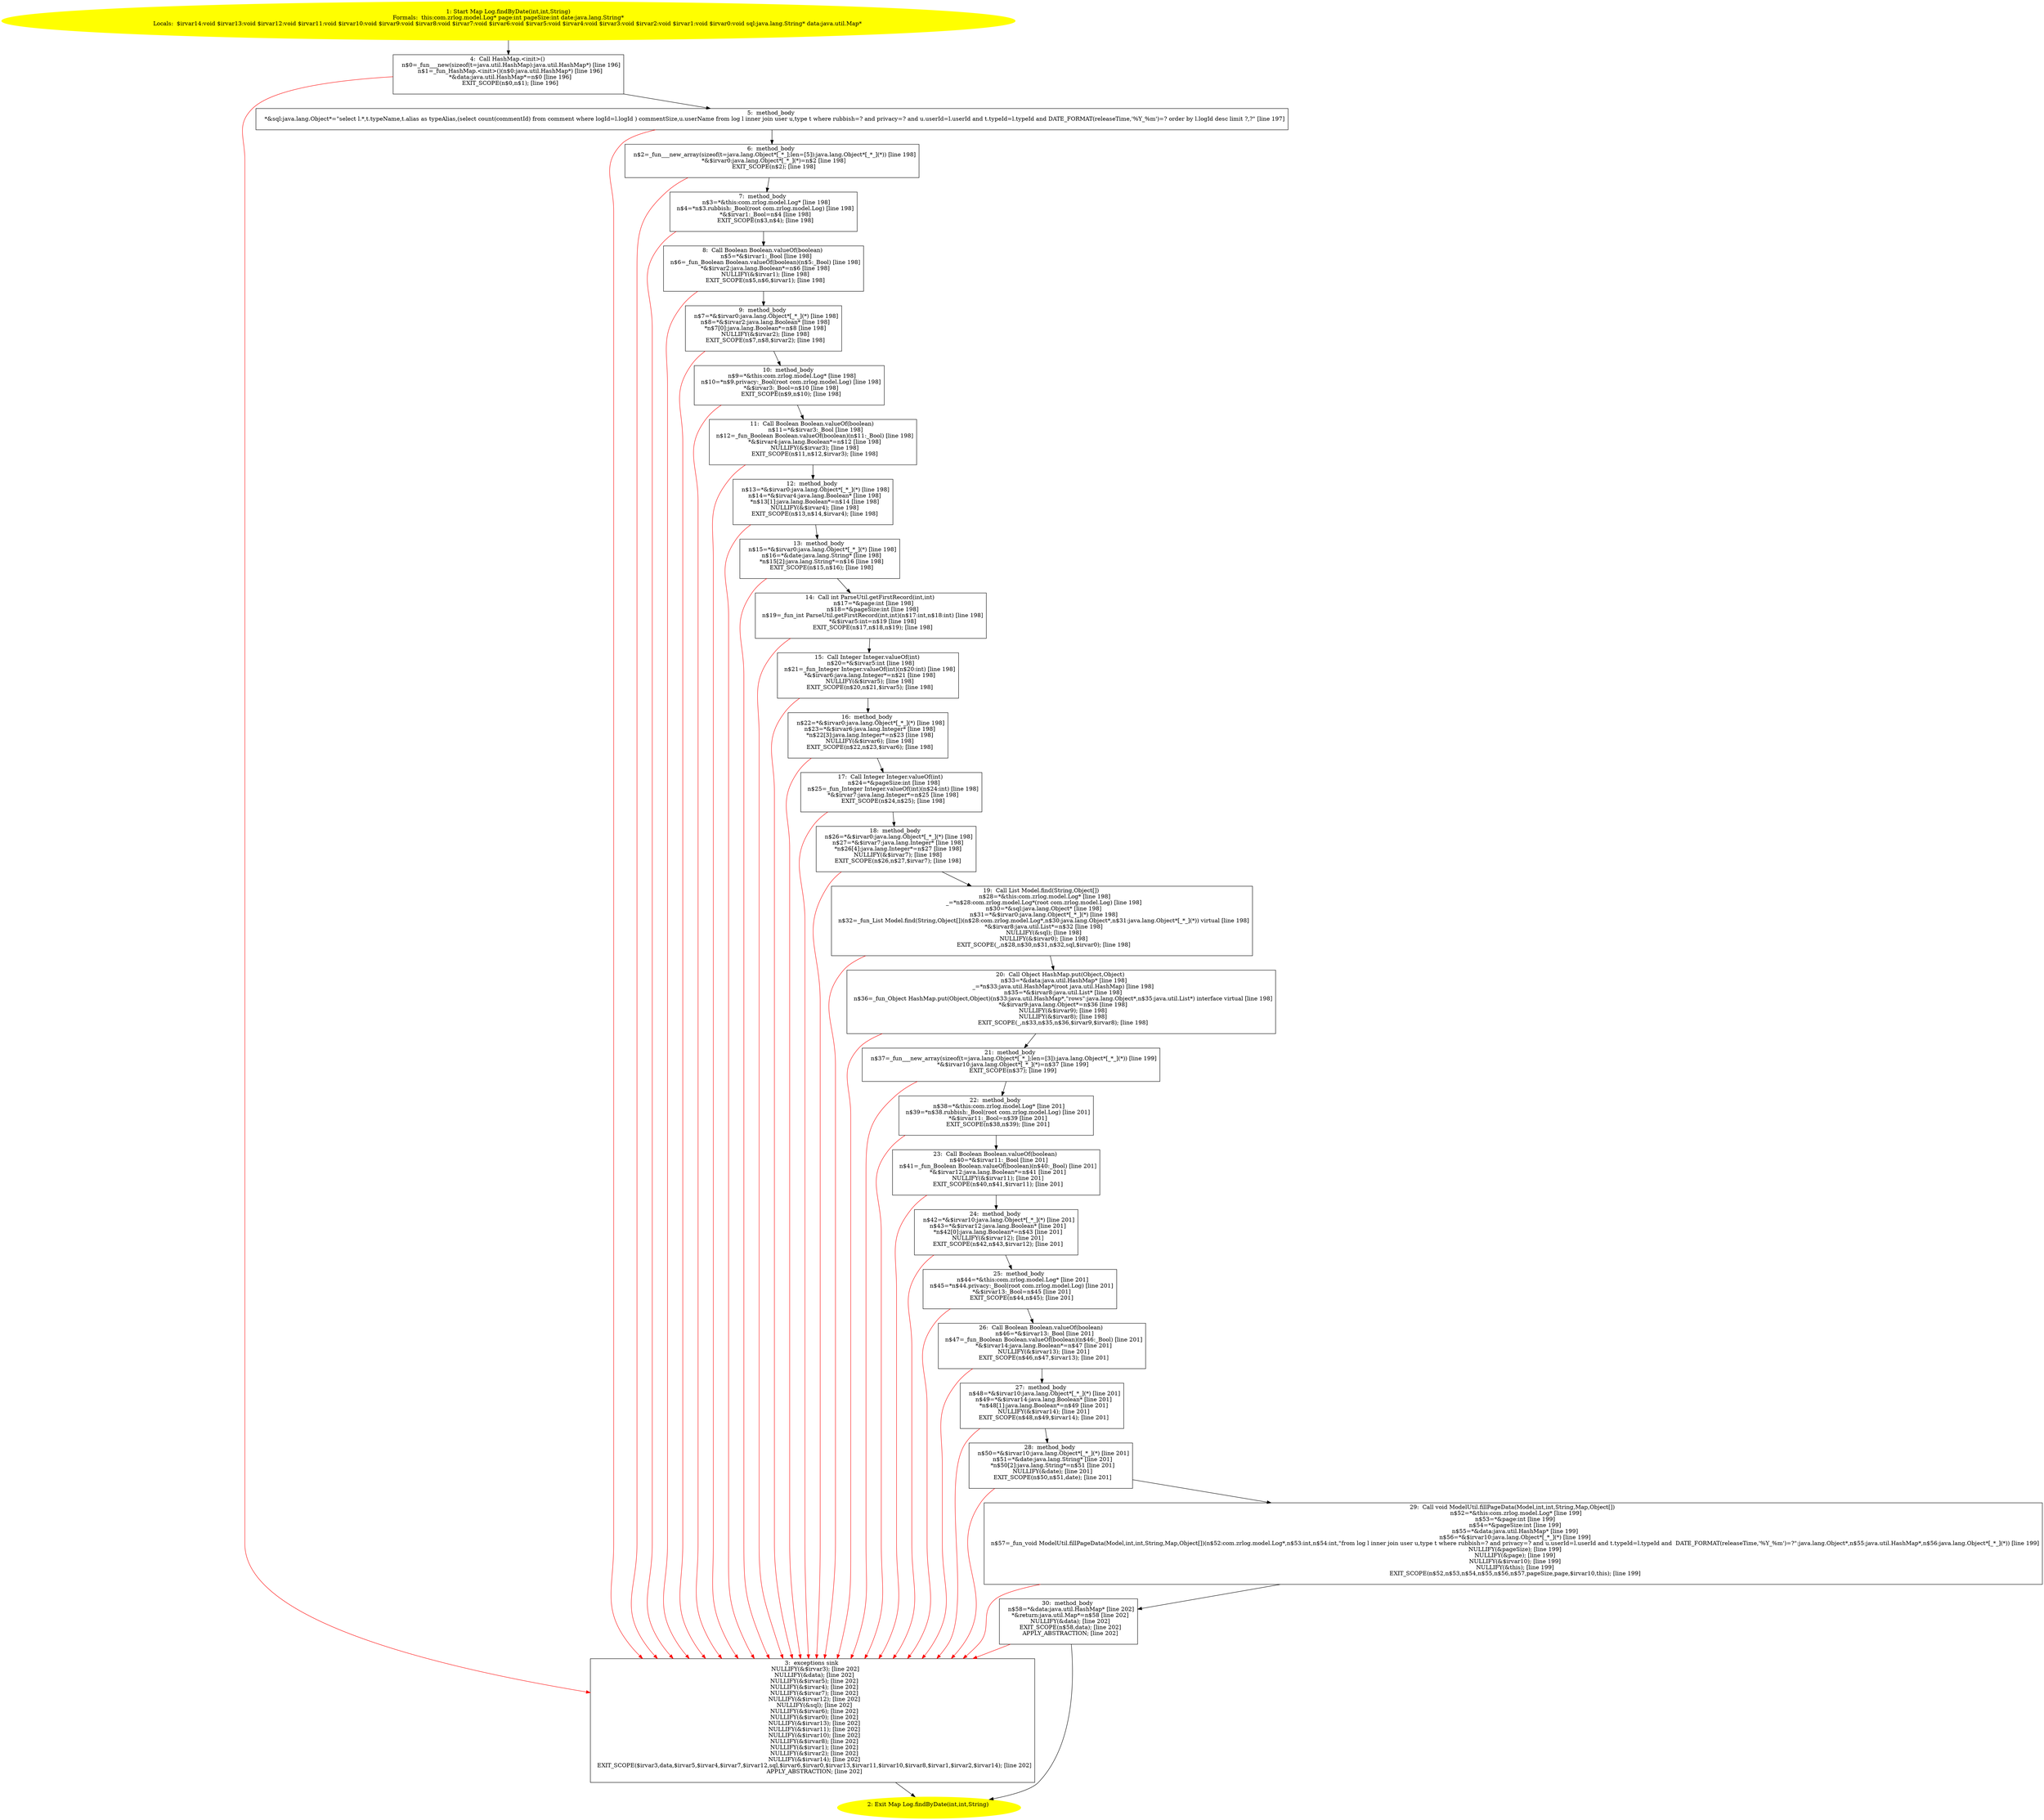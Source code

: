 /* @generated */
digraph cfg {
"com.zrlog.model.Log.findByDate(int,int,java.lang.String):java.util.Map.8a9b75b57d049afe8a585230ed005187_1" [label="1: Start Map Log.findByDate(int,int,String)\nFormals:  this:com.zrlog.model.Log* page:int pageSize:int date:java.lang.String*\nLocals:  $irvar14:void $irvar13:void $irvar12:void $irvar11:void $irvar10:void $irvar9:void $irvar8:void $irvar7:void $irvar6:void $irvar5:void $irvar4:void $irvar3:void $irvar2:void $irvar1:void $irvar0:void sql:java.lang.String* data:java.util.Map* \n  " color=yellow style=filled]
	

	 "com.zrlog.model.Log.findByDate(int,int,java.lang.String):java.util.Map.8a9b75b57d049afe8a585230ed005187_1" -> "com.zrlog.model.Log.findByDate(int,int,java.lang.String):java.util.Map.8a9b75b57d049afe8a585230ed005187_4" ;
"com.zrlog.model.Log.findByDate(int,int,java.lang.String):java.util.Map.8a9b75b57d049afe8a585230ed005187_2" [label="2: Exit Map Log.findByDate(int,int,String) \n  " color=yellow style=filled]
	

"com.zrlog.model.Log.findByDate(int,int,java.lang.String):java.util.Map.8a9b75b57d049afe8a585230ed005187_3" [label="3:  exceptions sink \n   NULLIFY(&$irvar3); [line 202]\n  NULLIFY(&data); [line 202]\n  NULLIFY(&$irvar5); [line 202]\n  NULLIFY(&$irvar4); [line 202]\n  NULLIFY(&$irvar7); [line 202]\n  NULLIFY(&$irvar12); [line 202]\n  NULLIFY(&sql); [line 202]\n  NULLIFY(&$irvar6); [line 202]\n  NULLIFY(&$irvar0); [line 202]\n  NULLIFY(&$irvar13); [line 202]\n  NULLIFY(&$irvar11); [line 202]\n  NULLIFY(&$irvar10); [line 202]\n  NULLIFY(&$irvar8); [line 202]\n  NULLIFY(&$irvar1); [line 202]\n  NULLIFY(&$irvar2); [line 202]\n  NULLIFY(&$irvar14); [line 202]\n  EXIT_SCOPE($irvar3,data,$irvar5,$irvar4,$irvar7,$irvar12,sql,$irvar6,$irvar0,$irvar13,$irvar11,$irvar10,$irvar8,$irvar1,$irvar2,$irvar14); [line 202]\n  APPLY_ABSTRACTION; [line 202]\n " shape="box"]
	

	 "com.zrlog.model.Log.findByDate(int,int,java.lang.String):java.util.Map.8a9b75b57d049afe8a585230ed005187_3" -> "com.zrlog.model.Log.findByDate(int,int,java.lang.String):java.util.Map.8a9b75b57d049afe8a585230ed005187_2" ;
"com.zrlog.model.Log.findByDate(int,int,java.lang.String):java.util.Map.8a9b75b57d049afe8a585230ed005187_4" [label="4:  Call HashMap.<init>() \n   n$0=_fun___new(sizeof(t=java.util.HashMap):java.util.HashMap*) [line 196]\n  n$1=_fun_HashMap.<init>()(n$0:java.util.HashMap*) [line 196]\n  *&data:java.util.HashMap*=n$0 [line 196]\n  EXIT_SCOPE(n$0,n$1); [line 196]\n " shape="box"]
	

	 "com.zrlog.model.Log.findByDate(int,int,java.lang.String):java.util.Map.8a9b75b57d049afe8a585230ed005187_4" -> "com.zrlog.model.Log.findByDate(int,int,java.lang.String):java.util.Map.8a9b75b57d049afe8a585230ed005187_5" ;
	 "com.zrlog.model.Log.findByDate(int,int,java.lang.String):java.util.Map.8a9b75b57d049afe8a585230ed005187_4" -> "com.zrlog.model.Log.findByDate(int,int,java.lang.String):java.util.Map.8a9b75b57d049afe8a585230ed005187_3" [color="red" ];
"com.zrlog.model.Log.findByDate(int,int,java.lang.String):java.util.Map.8a9b75b57d049afe8a585230ed005187_5" [label="5:  method_body \n   *&sql:java.lang.Object*=\"select l.*,t.typeName,t.alias as typeAlias,(select count(commentId) from comment where logId=l.logId ) commentSize,u.userName from log l inner join user u,type t where rubbish=? and privacy=? and u.userId=l.userId and t.typeId=l.typeId and DATE_FORMAT(releaseTime,'%Y_%m')=? order by l.logId desc limit ?,?\" [line 197]\n " shape="box"]
	

	 "com.zrlog.model.Log.findByDate(int,int,java.lang.String):java.util.Map.8a9b75b57d049afe8a585230ed005187_5" -> "com.zrlog.model.Log.findByDate(int,int,java.lang.String):java.util.Map.8a9b75b57d049afe8a585230ed005187_6" ;
	 "com.zrlog.model.Log.findByDate(int,int,java.lang.String):java.util.Map.8a9b75b57d049afe8a585230ed005187_5" -> "com.zrlog.model.Log.findByDate(int,int,java.lang.String):java.util.Map.8a9b75b57d049afe8a585230ed005187_3" [color="red" ];
"com.zrlog.model.Log.findByDate(int,int,java.lang.String):java.util.Map.8a9b75b57d049afe8a585230ed005187_6" [label="6:  method_body \n   n$2=_fun___new_array(sizeof(t=java.lang.Object*[_*_];len=[5]):java.lang.Object*[_*_](*)) [line 198]\n  *&$irvar0:java.lang.Object*[_*_](*)=n$2 [line 198]\n  EXIT_SCOPE(n$2); [line 198]\n " shape="box"]
	

	 "com.zrlog.model.Log.findByDate(int,int,java.lang.String):java.util.Map.8a9b75b57d049afe8a585230ed005187_6" -> "com.zrlog.model.Log.findByDate(int,int,java.lang.String):java.util.Map.8a9b75b57d049afe8a585230ed005187_7" ;
	 "com.zrlog.model.Log.findByDate(int,int,java.lang.String):java.util.Map.8a9b75b57d049afe8a585230ed005187_6" -> "com.zrlog.model.Log.findByDate(int,int,java.lang.String):java.util.Map.8a9b75b57d049afe8a585230ed005187_3" [color="red" ];
"com.zrlog.model.Log.findByDate(int,int,java.lang.String):java.util.Map.8a9b75b57d049afe8a585230ed005187_7" [label="7:  method_body \n   n$3=*&this:com.zrlog.model.Log* [line 198]\n  n$4=*n$3.rubbish:_Bool(root com.zrlog.model.Log) [line 198]\n  *&$irvar1:_Bool=n$4 [line 198]\n  EXIT_SCOPE(n$3,n$4); [line 198]\n " shape="box"]
	

	 "com.zrlog.model.Log.findByDate(int,int,java.lang.String):java.util.Map.8a9b75b57d049afe8a585230ed005187_7" -> "com.zrlog.model.Log.findByDate(int,int,java.lang.String):java.util.Map.8a9b75b57d049afe8a585230ed005187_8" ;
	 "com.zrlog.model.Log.findByDate(int,int,java.lang.String):java.util.Map.8a9b75b57d049afe8a585230ed005187_7" -> "com.zrlog.model.Log.findByDate(int,int,java.lang.String):java.util.Map.8a9b75b57d049afe8a585230ed005187_3" [color="red" ];
"com.zrlog.model.Log.findByDate(int,int,java.lang.String):java.util.Map.8a9b75b57d049afe8a585230ed005187_8" [label="8:  Call Boolean Boolean.valueOf(boolean) \n   n$5=*&$irvar1:_Bool [line 198]\n  n$6=_fun_Boolean Boolean.valueOf(boolean)(n$5:_Bool) [line 198]\n  *&$irvar2:java.lang.Boolean*=n$6 [line 198]\n  NULLIFY(&$irvar1); [line 198]\n  EXIT_SCOPE(n$5,n$6,$irvar1); [line 198]\n " shape="box"]
	

	 "com.zrlog.model.Log.findByDate(int,int,java.lang.String):java.util.Map.8a9b75b57d049afe8a585230ed005187_8" -> "com.zrlog.model.Log.findByDate(int,int,java.lang.String):java.util.Map.8a9b75b57d049afe8a585230ed005187_9" ;
	 "com.zrlog.model.Log.findByDate(int,int,java.lang.String):java.util.Map.8a9b75b57d049afe8a585230ed005187_8" -> "com.zrlog.model.Log.findByDate(int,int,java.lang.String):java.util.Map.8a9b75b57d049afe8a585230ed005187_3" [color="red" ];
"com.zrlog.model.Log.findByDate(int,int,java.lang.String):java.util.Map.8a9b75b57d049afe8a585230ed005187_9" [label="9:  method_body \n   n$7=*&$irvar0:java.lang.Object*[_*_](*) [line 198]\n  n$8=*&$irvar2:java.lang.Boolean* [line 198]\n  *n$7[0]:java.lang.Boolean*=n$8 [line 198]\n  NULLIFY(&$irvar2); [line 198]\n  EXIT_SCOPE(n$7,n$8,$irvar2); [line 198]\n " shape="box"]
	

	 "com.zrlog.model.Log.findByDate(int,int,java.lang.String):java.util.Map.8a9b75b57d049afe8a585230ed005187_9" -> "com.zrlog.model.Log.findByDate(int,int,java.lang.String):java.util.Map.8a9b75b57d049afe8a585230ed005187_10" ;
	 "com.zrlog.model.Log.findByDate(int,int,java.lang.String):java.util.Map.8a9b75b57d049afe8a585230ed005187_9" -> "com.zrlog.model.Log.findByDate(int,int,java.lang.String):java.util.Map.8a9b75b57d049afe8a585230ed005187_3" [color="red" ];
"com.zrlog.model.Log.findByDate(int,int,java.lang.String):java.util.Map.8a9b75b57d049afe8a585230ed005187_10" [label="10:  method_body \n   n$9=*&this:com.zrlog.model.Log* [line 198]\n  n$10=*n$9.privacy:_Bool(root com.zrlog.model.Log) [line 198]\n  *&$irvar3:_Bool=n$10 [line 198]\n  EXIT_SCOPE(n$9,n$10); [line 198]\n " shape="box"]
	

	 "com.zrlog.model.Log.findByDate(int,int,java.lang.String):java.util.Map.8a9b75b57d049afe8a585230ed005187_10" -> "com.zrlog.model.Log.findByDate(int,int,java.lang.String):java.util.Map.8a9b75b57d049afe8a585230ed005187_11" ;
	 "com.zrlog.model.Log.findByDate(int,int,java.lang.String):java.util.Map.8a9b75b57d049afe8a585230ed005187_10" -> "com.zrlog.model.Log.findByDate(int,int,java.lang.String):java.util.Map.8a9b75b57d049afe8a585230ed005187_3" [color="red" ];
"com.zrlog.model.Log.findByDate(int,int,java.lang.String):java.util.Map.8a9b75b57d049afe8a585230ed005187_11" [label="11:  Call Boolean Boolean.valueOf(boolean) \n   n$11=*&$irvar3:_Bool [line 198]\n  n$12=_fun_Boolean Boolean.valueOf(boolean)(n$11:_Bool) [line 198]\n  *&$irvar4:java.lang.Boolean*=n$12 [line 198]\n  NULLIFY(&$irvar3); [line 198]\n  EXIT_SCOPE(n$11,n$12,$irvar3); [line 198]\n " shape="box"]
	

	 "com.zrlog.model.Log.findByDate(int,int,java.lang.String):java.util.Map.8a9b75b57d049afe8a585230ed005187_11" -> "com.zrlog.model.Log.findByDate(int,int,java.lang.String):java.util.Map.8a9b75b57d049afe8a585230ed005187_12" ;
	 "com.zrlog.model.Log.findByDate(int,int,java.lang.String):java.util.Map.8a9b75b57d049afe8a585230ed005187_11" -> "com.zrlog.model.Log.findByDate(int,int,java.lang.String):java.util.Map.8a9b75b57d049afe8a585230ed005187_3" [color="red" ];
"com.zrlog.model.Log.findByDate(int,int,java.lang.String):java.util.Map.8a9b75b57d049afe8a585230ed005187_12" [label="12:  method_body \n   n$13=*&$irvar0:java.lang.Object*[_*_](*) [line 198]\n  n$14=*&$irvar4:java.lang.Boolean* [line 198]\n  *n$13[1]:java.lang.Boolean*=n$14 [line 198]\n  NULLIFY(&$irvar4); [line 198]\n  EXIT_SCOPE(n$13,n$14,$irvar4); [line 198]\n " shape="box"]
	

	 "com.zrlog.model.Log.findByDate(int,int,java.lang.String):java.util.Map.8a9b75b57d049afe8a585230ed005187_12" -> "com.zrlog.model.Log.findByDate(int,int,java.lang.String):java.util.Map.8a9b75b57d049afe8a585230ed005187_13" ;
	 "com.zrlog.model.Log.findByDate(int,int,java.lang.String):java.util.Map.8a9b75b57d049afe8a585230ed005187_12" -> "com.zrlog.model.Log.findByDate(int,int,java.lang.String):java.util.Map.8a9b75b57d049afe8a585230ed005187_3" [color="red" ];
"com.zrlog.model.Log.findByDate(int,int,java.lang.String):java.util.Map.8a9b75b57d049afe8a585230ed005187_13" [label="13:  method_body \n   n$15=*&$irvar0:java.lang.Object*[_*_](*) [line 198]\n  n$16=*&date:java.lang.String* [line 198]\n  *n$15[2]:java.lang.String*=n$16 [line 198]\n  EXIT_SCOPE(n$15,n$16); [line 198]\n " shape="box"]
	

	 "com.zrlog.model.Log.findByDate(int,int,java.lang.String):java.util.Map.8a9b75b57d049afe8a585230ed005187_13" -> "com.zrlog.model.Log.findByDate(int,int,java.lang.String):java.util.Map.8a9b75b57d049afe8a585230ed005187_14" ;
	 "com.zrlog.model.Log.findByDate(int,int,java.lang.String):java.util.Map.8a9b75b57d049afe8a585230ed005187_13" -> "com.zrlog.model.Log.findByDate(int,int,java.lang.String):java.util.Map.8a9b75b57d049afe8a585230ed005187_3" [color="red" ];
"com.zrlog.model.Log.findByDate(int,int,java.lang.String):java.util.Map.8a9b75b57d049afe8a585230ed005187_14" [label="14:  Call int ParseUtil.getFirstRecord(int,int) \n   n$17=*&page:int [line 198]\n  n$18=*&pageSize:int [line 198]\n  n$19=_fun_int ParseUtil.getFirstRecord(int,int)(n$17:int,n$18:int) [line 198]\n  *&$irvar5:int=n$19 [line 198]\n  EXIT_SCOPE(n$17,n$18,n$19); [line 198]\n " shape="box"]
	

	 "com.zrlog.model.Log.findByDate(int,int,java.lang.String):java.util.Map.8a9b75b57d049afe8a585230ed005187_14" -> "com.zrlog.model.Log.findByDate(int,int,java.lang.String):java.util.Map.8a9b75b57d049afe8a585230ed005187_15" ;
	 "com.zrlog.model.Log.findByDate(int,int,java.lang.String):java.util.Map.8a9b75b57d049afe8a585230ed005187_14" -> "com.zrlog.model.Log.findByDate(int,int,java.lang.String):java.util.Map.8a9b75b57d049afe8a585230ed005187_3" [color="red" ];
"com.zrlog.model.Log.findByDate(int,int,java.lang.String):java.util.Map.8a9b75b57d049afe8a585230ed005187_15" [label="15:  Call Integer Integer.valueOf(int) \n   n$20=*&$irvar5:int [line 198]\n  n$21=_fun_Integer Integer.valueOf(int)(n$20:int) [line 198]\n  *&$irvar6:java.lang.Integer*=n$21 [line 198]\n  NULLIFY(&$irvar5); [line 198]\n  EXIT_SCOPE(n$20,n$21,$irvar5); [line 198]\n " shape="box"]
	

	 "com.zrlog.model.Log.findByDate(int,int,java.lang.String):java.util.Map.8a9b75b57d049afe8a585230ed005187_15" -> "com.zrlog.model.Log.findByDate(int,int,java.lang.String):java.util.Map.8a9b75b57d049afe8a585230ed005187_16" ;
	 "com.zrlog.model.Log.findByDate(int,int,java.lang.String):java.util.Map.8a9b75b57d049afe8a585230ed005187_15" -> "com.zrlog.model.Log.findByDate(int,int,java.lang.String):java.util.Map.8a9b75b57d049afe8a585230ed005187_3" [color="red" ];
"com.zrlog.model.Log.findByDate(int,int,java.lang.String):java.util.Map.8a9b75b57d049afe8a585230ed005187_16" [label="16:  method_body \n   n$22=*&$irvar0:java.lang.Object*[_*_](*) [line 198]\n  n$23=*&$irvar6:java.lang.Integer* [line 198]\n  *n$22[3]:java.lang.Integer*=n$23 [line 198]\n  NULLIFY(&$irvar6); [line 198]\n  EXIT_SCOPE(n$22,n$23,$irvar6); [line 198]\n " shape="box"]
	

	 "com.zrlog.model.Log.findByDate(int,int,java.lang.String):java.util.Map.8a9b75b57d049afe8a585230ed005187_16" -> "com.zrlog.model.Log.findByDate(int,int,java.lang.String):java.util.Map.8a9b75b57d049afe8a585230ed005187_17" ;
	 "com.zrlog.model.Log.findByDate(int,int,java.lang.String):java.util.Map.8a9b75b57d049afe8a585230ed005187_16" -> "com.zrlog.model.Log.findByDate(int,int,java.lang.String):java.util.Map.8a9b75b57d049afe8a585230ed005187_3" [color="red" ];
"com.zrlog.model.Log.findByDate(int,int,java.lang.String):java.util.Map.8a9b75b57d049afe8a585230ed005187_17" [label="17:  Call Integer Integer.valueOf(int) \n   n$24=*&pageSize:int [line 198]\n  n$25=_fun_Integer Integer.valueOf(int)(n$24:int) [line 198]\n  *&$irvar7:java.lang.Integer*=n$25 [line 198]\n  EXIT_SCOPE(n$24,n$25); [line 198]\n " shape="box"]
	

	 "com.zrlog.model.Log.findByDate(int,int,java.lang.String):java.util.Map.8a9b75b57d049afe8a585230ed005187_17" -> "com.zrlog.model.Log.findByDate(int,int,java.lang.String):java.util.Map.8a9b75b57d049afe8a585230ed005187_18" ;
	 "com.zrlog.model.Log.findByDate(int,int,java.lang.String):java.util.Map.8a9b75b57d049afe8a585230ed005187_17" -> "com.zrlog.model.Log.findByDate(int,int,java.lang.String):java.util.Map.8a9b75b57d049afe8a585230ed005187_3" [color="red" ];
"com.zrlog.model.Log.findByDate(int,int,java.lang.String):java.util.Map.8a9b75b57d049afe8a585230ed005187_18" [label="18:  method_body \n   n$26=*&$irvar0:java.lang.Object*[_*_](*) [line 198]\n  n$27=*&$irvar7:java.lang.Integer* [line 198]\n  *n$26[4]:java.lang.Integer*=n$27 [line 198]\n  NULLIFY(&$irvar7); [line 198]\n  EXIT_SCOPE(n$26,n$27,$irvar7); [line 198]\n " shape="box"]
	

	 "com.zrlog.model.Log.findByDate(int,int,java.lang.String):java.util.Map.8a9b75b57d049afe8a585230ed005187_18" -> "com.zrlog.model.Log.findByDate(int,int,java.lang.String):java.util.Map.8a9b75b57d049afe8a585230ed005187_19" ;
	 "com.zrlog.model.Log.findByDate(int,int,java.lang.String):java.util.Map.8a9b75b57d049afe8a585230ed005187_18" -> "com.zrlog.model.Log.findByDate(int,int,java.lang.String):java.util.Map.8a9b75b57d049afe8a585230ed005187_3" [color="red" ];
"com.zrlog.model.Log.findByDate(int,int,java.lang.String):java.util.Map.8a9b75b57d049afe8a585230ed005187_19" [label="19:  Call List Model.find(String,Object[]) \n   n$28=*&this:com.zrlog.model.Log* [line 198]\n  _=*n$28:com.zrlog.model.Log*(root com.zrlog.model.Log) [line 198]\n  n$30=*&sql:java.lang.Object* [line 198]\n  n$31=*&$irvar0:java.lang.Object*[_*_](*) [line 198]\n  n$32=_fun_List Model.find(String,Object[])(n$28:com.zrlog.model.Log*,n$30:java.lang.Object*,n$31:java.lang.Object*[_*_](*)) virtual [line 198]\n  *&$irvar8:java.util.List*=n$32 [line 198]\n  NULLIFY(&sql); [line 198]\n  NULLIFY(&$irvar0); [line 198]\n  EXIT_SCOPE(_,n$28,n$30,n$31,n$32,sql,$irvar0); [line 198]\n " shape="box"]
	

	 "com.zrlog.model.Log.findByDate(int,int,java.lang.String):java.util.Map.8a9b75b57d049afe8a585230ed005187_19" -> "com.zrlog.model.Log.findByDate(int,int,java.lang.String):java.util.Map.8a9b75b57d049afe8a585230ed005187_20" ;
	 "com.zrlog.model.Log.findByDate(int,int,java.lang.String):java.util.Map.8a9b75b57d049afe8a585230ed005187_19" -> "com.zrlog.model.Log.findByDate(int,int,java.lang.String):java.util.Map.8a9b75b57d049afe8a585230ed005187_3" [color="red" ];
"com.zrlog.model.Log.findByDate(int,int,java.lang.String):java.util.Map.8a9b75b57d049afe8a585230ed005187_20" [label="20:  Call Object HashMap.put(Object,Object) \n   n$33=*&data:java.util.HashMap* [line 198]\n  _=*n$33:java.util.HashMap*(root java.util.HashMap) [line 198]\n  n$35=*&$irvar8:java.util.List* [line 198]\n  n$36=_fun_Object HashMap.put(Object,Object)(n$33:java.util.HashMap*,\"rows\":java.lang.Object*,n$35:java.util.List*) interface virtual [line 198]\n  *&$irvar9:java.lang.Object*=n$36 [line 198]\n  NULLIFY(&$irvar9); [line 198]\n  NULLIFY(&$irvar8); [line 198]\n  EXIT_SCOPE(_,n$33,n$35,n$36,$irvar9,$irvar8); [line 198]\n " shape="box"]
	

	 "com.zrlog.model.Log.findByDate(int,int,java.lang.String):java.util.Map.8a9b75b57d049afe8a585230ed005187_20" -> "com.zrlog.model.Log.findByDate(int,int,java.lang.String):java.util.Map.8a9b75b57d049afe8a585230ed005187_21" ;
	 "com.zrlog.model.Log.findByDate(int,int,java.lang.String):java.util.Map.8a9b75b57d049afe8a585230ed005187_20" -> "com.zrlog.model.Log.findByDate(int,int,java.lang.String):java.util.Map.8a9b75b57d049afe8a585230ed005187_3" [color="red" ];
"com.zrlog.model.Log.findByDate(int,int,java.lang.String):java.util.Map.8a9b75b57d049afe8a585230ed005187_21" [label="21:  method_body \n   n$37=_fun___new_array(sizeof(t=java.lang.Object*[_*_];len=[3]):java.lang.Object*[_*_](*)) [line 199]\n  *&$irvar10:java.lang.Object*[_*_](*)=n$37 [line 199]\n  EXIT_SCOPE(n$37); [line 199]\n " shape="box"]
	

	 "com.zrlog.model.Log.findByDate(int,int,java.lang.String):java.util.Map.8a9b75b57d049afe8a585230ed005187_21" -> "com.zrlog.model.Log.findByDate(int,int,java.lang.String):java.util.Map.8a9b75b57d049afe8a585230ed005187_22" ;
	 "com.zrlog.model.Log.findByDate(int,int,java.lang.String):java.util.Map.8a9b75b57d049afe8a585230ed005187_21" -> "com.zrlog.model.Log.findByDate(int,int,java.lang.String):java.util.Map.8a9b75b57d049afe8a585230ed005187_3" [color="red" ];
"com.zrlog.model.Log.findByDate(int,int,java.lang.String):java.util.Map.8a9b75b57d049afe8a585230ed005187_22" [label="22:  method_body \n   n$38=*&this:com.zrlog.model.Log* [line 201]\n  n$39=*n$38.rubbish:_Bool(root com.zrlog.model.Log) [line 201]\n  *&$irvar11:_Bool=n$39 [line 201]\n  EXIT_SCOPE(n$38,n$39); [line 201]\n " shape="box"]
	

	 "com.zrlog.model.Log.findByDate(int,int,java.lang.String):java.util.Map.8a9b75b57d049afe8a585230ed005187_22" -> "com.zrlog.model.Log.findByDate(int,int,java.lang.String):java.util.Map.8a9b75b57d049afe8a585230ed005187_23" ;
	 "com.zrlog.model.Log.findByDate(int,int,java.lang.String):java.util.Map.8a9b75b57d049afe8a585230ed005187_22" -> "com.zrlog.model.Log.findByDate(int,int,java.lang.String):java.util.Map.8a9b75b57d049afe8a585230ed005187_3" [color="red" ];
"com.zrlog.model.Log.findByDate(int,int,java.lang.String):java.util.Map.8a9b75b57d049afe8a585230ed005187_23" [label="23:  Call Boolean Boolean.valueOf(boolean) \n   n$40=*&$irvar11:_Bool [line 201]\n  n$41=_fun_Boolean Boolean.valueOf(boolean)(n$40:_Bool) [line 201]\n  *&$irvar12:java.lang.Boolean*=n$41 [line 201]\n  NULLIFY(&$irvar11); [line 201]\n  EXIT_SCOPE(n$40,n$41,$irvar11); [line 201]\n " shape="box"]
	

	 "com.zrlog.model.Log.findByDate(int,int,java.lang.String):java.util.Map.8a9b75b57d049afe8a585230ed005187_23" -> "com.zrlog.model.Log.findByDate(int,int,java.lang.String):java.util.Map.8a9b75b57d049afe8a585230ed005187_24" ;
	 "com.zrlog.model.Log.findByDate(int,int,java.lang.String):java.util.Map.8a9b75b57d049afe8a585230ed005187_23" -> "com.zrlog.model.Log.findByDate(int,int,java.lang.String):java.util.Map.8a9b75b57d049afe8a585230ed005187_3" [color="red" ];
"com.zrlog.model.Log.findByDate(int,int,java.lang.String):java.util.Map.8a9b75b57d049afe8a585230ed005187_24" [label="24:  method_body \n   n$42=*&$irvar10:java.lang.Object*[_*_](*) [line 201]\n  n$43=*&$irvar12:java.lang.Boolean* [line 201]\n  *n$42[0]:java.lang.Boolean*=n$43 [line 201]\n  NULLIFY(&$irvar12); [line 201]\n  EXIT_SCOPE(n$42,n$43,$irvar12); [line 201]\n " shape="box"]
	

	 "com.zrlog.model.Log.findByDate(int,int,java.lang.String):java.util.Map.8a9b75b57d049afe8a585230ed005187_24" -> "com.zrlog.model.Log.findByDate(int,int,java.lang.String):java.util.Map.8a9b75b57d049afe8a585230ed005187_25" ;
	 "com.zrlog.model.Log.findByDate(int,int,java.lang.String):java.util.Map.8a9b75b57d049afe8a585230ed005187_24" -> "com.zrlog.model.Log.findByDate(int,int,java.lang.String):java.util.Map.8a9b75b57d049afe8a585230ed005187_3" [color="red" ];
"com.zrlog.model.Log.findByDate(int,int,java.lang.String):java.util.Map.8a9b75b57d049afe8a585230ed005187_25" [label="25:  method_body \n   n$44=*&this:com.zrlog.model.Log* [line 201]\n  n$45=*n$44.privacy:_Bool(root com.zrlog.model.Log) [line 201]\n  *&$irvar13:_Bool=n$45 [line 201]\n  EXIT_SCOPE(n$44,n$45); [line 201]\n " shape="box"]
	

	 "com.zrlog.model.Log.findByDate(int,int,java.lang.String):java.util.Map.8a9b75b57d049afe8a585230ed005187_25" -> "com.zrlog.model.Log.findByDate(int,int,java.lang.String):java.util.Map.8a9b75b57d049afe8a585230ed005187_26" ;
	 "com.zrlog.model.Log.findByDate(int,int,java.lang.String):java.util.Map.8a9b75b57d049afe8a585230ed005187_25" -> "com.zrlog.model.Log.findByDate(int,int,java.lang.String):java.util.Map.8a9b75b57d049afe8a585230ed005187_3" [color="red" ];
"com.zrlog.model.Log.findByDate(int,int,java.lang.String):java.util.Map.8a9b75b57d049afe8a585230ed005187_26" [label="26:  Call Boolean Boolean.valueOf(boolean) \n   n$46=*&$irvar13:_Bool [line 201]\n  n$47=_fun_Boolean Boolean.valueOf(boolean)(n$46:_Bool) [line 201]\n  *&$irvar14:java.lang.Boolean*=n$47 [line 201]\n  NULLIFY(&$irvar13); [line 201]\n  EXIT_SCOPE(n$46,n$47,$irvar13); [line 201]\n " shape="box"]
	

	 "com.zrlog.model.Log.findByDate(int,int,java.lang.String):java.util.Map.8a9b75b57d049afe8a585230ed005187_26" -> "com.zrlog.model.Log.findByDate(int,int,java.lang.String):java.util.Map.8a9b75b57d049afe8a585230ed005187_27" ;
	 "com.zrlog.model.Log.findByDate(int,int,java.lang.String):java.util.Map.8a9b75b57d049afe8a585230ed005187_26" -> "com.zrlog.model.Log.findByDate(int,int,java.lang.String):java.util.Map.8a9b75b57d049afe8a585230ed005187_3" [color="red" ];
"com.zrlog.model.Log.findByDate(int,int,java.lang.String):java.util.Map.8a9b75b57d049afe8a585230ed005187_27" [label="27:  method_body \n   n$48=*&$irvar10:java.lang.Object*[_*_](*) [line 201]\n  n$49=*&$irvar14:java.lang.Boolean* [line 201]\n  *n$48[1]:java.lang.Boolean*=n$49 [line 201]\n  NULLIFY(&$irvar14); [line 201]\n  EXIT_SCOPE(n$48,n$49,$irvar14); [line 201]\n " shape="box"]
	

	 "com.zrlog.model.Log.findByDate(int,int,java.lang.String):java.util.Map.8a9b75b57d049afe8a585230ed005187_27" -> "com.zrlog.model.Log.findByDate(int,int,java.lang.String):java.util.Map.8a9b75b57d049afe8a585230ed005187_28" ;
	 "com.zrlog.model.Log.findByDate(int,int,java.lang.String):java.util.Map.8a9b75b57d049afe8a585230ed005187_27" -> "com.zrlog.model.Log.findByDate(int,int,java.lang.String):java.util.Map.8a9b75b57d049afe8a585230ed005187_3" [color="red" ];
"com.zrlog.model.Log.findByDate(int,int,java.lang.String):java.util.Map.8a9b75b57d049afe8a585230ed005187_28" [label="28:  method_body \n   n$50=*&$irvar10:java.lang.Object*[_*_](*) [line 201]\n  n$51=*&date:java.lang.String* [line 201]\n  *n$50[2]:java.lang.String*=n$51 [line 201]\n  NULLIFY(&date); [line 201]\n  EXIT_SCOPE(n$50,n$51,date); [line 201]\n " shape="box"]
	

	 "com.zrlog.model.Log.findByDate(int,int,java.lang.String):java.util.Map.8a9b75b57d049afe8a585230ed005187_28" -> "com.zrlog.model.Log.findByDate(int,int,java.lang.String):java.util.Map.8a9b75b57d049afe8a585230ed005187_29" ;
	 "com.zrlog.model.Log.findByDate(int,int,java.lang.String):java.util.Map.8a9b75b57d049afe8a585230ed005187_28" -> "com.zrlog.model.Log.findByDate(int,int,java.lang.String):java.util.Map.8a9b75b57d049afe8a585230ed005187_3" [color="red" ];
"com.zrlog.model.Log.findByDate(int,int,java.lang.String):java.util.Map.8a9b75b57d049afe8a585230ed005187_29" [label="29:  Call void ModelUtil.fillPageData(Model,int,int,String,Map,Object[]) \n   n$52=*&this:com.zrlog.model.Log* [line 199]\n  n$53=*&page:int [line 199]\n  n$54=*&pageSize:int [line 199]\n  n$55=*&data:java.util.HashMap* [line 199]\n  n$56=*&$irvar10:java.lang.Object*[_*_](*) [line 199]\n  n$57=_fun_void ModelUtil.fillPageData(Model,int,int,String,Map,Object[])(n$52:com.zrlog.model.Log*,n$53:int,n$54:int,\"from log l inner join user u,type t where rubbish=? and privacy=? and u.userId=l.userId and t.typeId=l.typeId and  DATE_FORMAT(releaseTime,'%Y_%m')=?\":java.lang.Object*,n$55:java.util.HashMap*,n$56:java.lang.Object*[_*_](*)) [line 199]\n  NULLIFY(&pageSize); [line 199]\n  NULLIFY(&page); [line 199]\n  NULLIFY(&$irvar10); [line 199]\n  NULLIFY(&this); [line 199]\n  EXIT_SCOPE(n$52,n$53,n$54,n$55,n$56,n$57,pageSize,page,$irvar10,this); [line 199]\n " shape="box"]
	

	 "com.zrlog.model.Log.findByDate(int,int,java.lang.String):java.util.Map.8a9b75b57d049afe8a585230ed005187_29" -> "com.zrlog.model.Log.findByDate(int,int,java.lang.String):java.util.Map.8a9b75b57d049afe8a585230ed005187_30" ;
	 "com.zrlog.model.Log.findByDate(int,int,java.lang.String):java.util.Map.8a9b75b57d049afe8a585230ed005187_29" -> "com.zrlog.model.Log.findByDate(int,int,java.lang.String):java.util.Map.8a9b75b57d049afe8a585230ed005187_3" [color="red" ];
"com.zrlog.model.Log.findByDate(int,int,java.lang.String):java.util.Map.8a9b75b57d049afe8a585230ed005187_30" [label="30:  method_body \n   n$58=*&data:java.util.HashMap* [line 202]\n  *&return:java.util.Map*=n$58 [line 202]\n  NULLIFY(&data); [line 202]\n  EXIT_SCOPE(n$58,data); [line 202]\n  APPLY_ABSTRACTION; [line 202]\n " shape="box"]
	

	 "com.zrlog.model.Log.findByDate(int,int,java.lang.String):java.util.Map.8a9b75b57d049afe8a585230ed005187_30" -> "com.zrlog.model.Log.findByDate(int,int,java.lang.String):java.util.Map.8a9b75b57d049afe8a585230ed005187_2" ;
	 "com.zrlog.model.Log.findByDate(int,int,java.lang.String):java.util.Map.8a9b75b57d049afe8a585230ed005187_30" -> "com.zrlog.model.Log.findByDate(int,int,java.lang.String):java.util.Map.8a9b75b57d049afe8a585230ed005187_3" [color="red" ];
}
